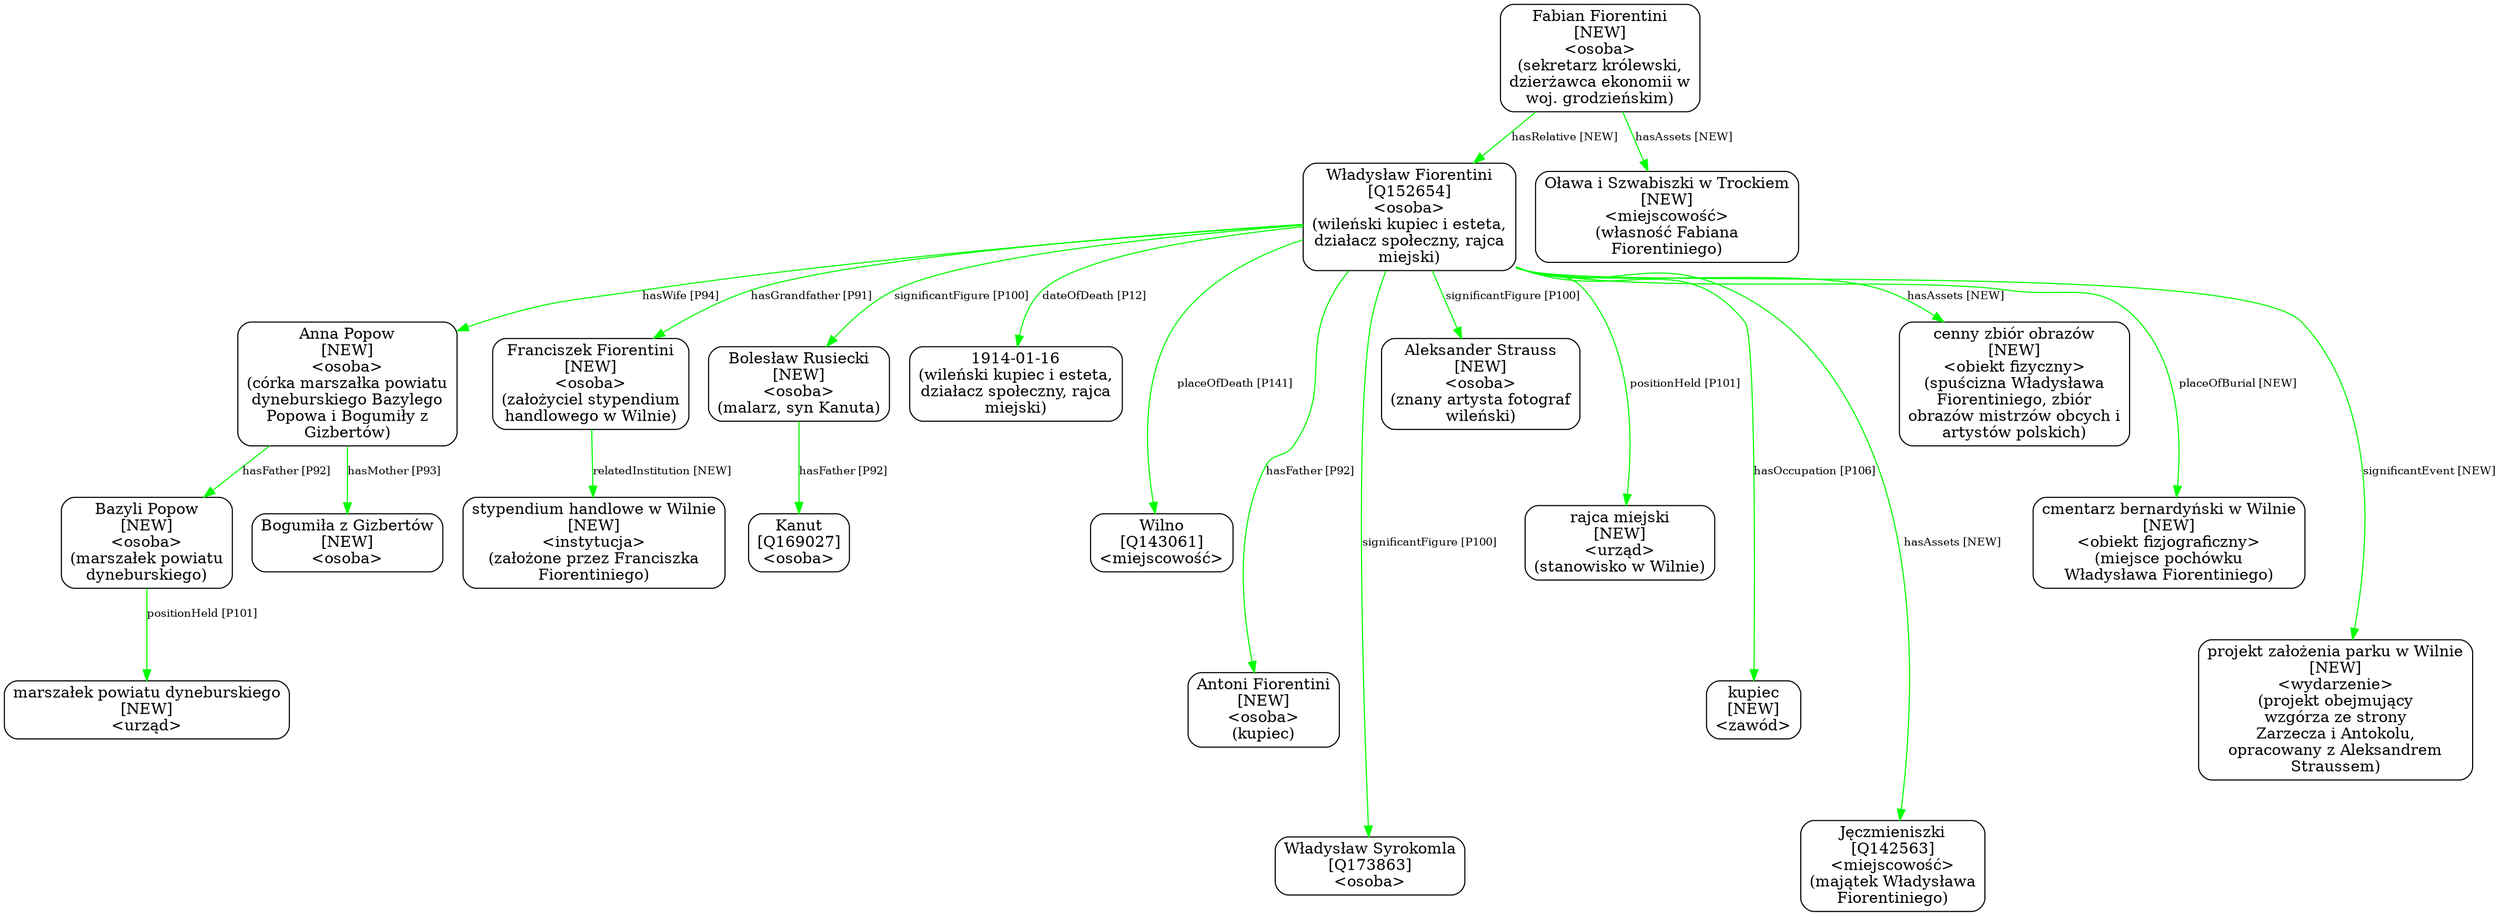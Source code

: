 digraph {
	node [shape=box,
		style=rounded
	];
	edge [fontsize=10];
	"Władysław Fiorentini
[Q152654]
<osoba>
(wileński kupiec i esteta,
działacz społeczny, rajca
miejski)"	[color=black,
		label="Władysław Fiorentini
[Q152654]
<osoba>
(wileński kupiec i esteta,
działacz społeczny, rajca
miejski)"];
	"Anna Popow
[NEW]
<osoba>
(córka marszałka powiatu
dyneburskiego Bazylego
Popowa i Bogumiły z
Gizbertów)"	[color=black,
		label="Anna Popow
[NEW]
<osoba>
(córka marszałka powiatu
dyneburskiego Bazylego
Popowa i Bogumiły z
Gizbertów)"];
	"Władysław Fiorentini
[Q152654]
<osoba>
(wileński kupiec i esteta,
działacz społeczny, rajca
miejski)" -> "Anna Popow
[NEW]
<osoba>
(córka marszałka powiatu
dyneburskiego Bazylego
Popowa i Bogumiły z
Gizbertów)"	[color=green,
		label="hasWife [P94]"];
	"Franciszek Fiorentini
[NEW]
<osoba>
(założyciel stypendium
handlowego w Wilnie)"	[color=black,
		label="Franciszek Fiorentini
[NEW]
<osoba>
(założyciel stypendium
handlowego w Wilnie)"];
	"Władysław Fiorentini
[Q152654]
<osoba>
(wileński kupiec i esteta,
działacz społeczny, rajca
miejski)" -> "Franciszek Fiorentini
[NEW]
<osoba>
(założyciel stypendium
handlowego w Wilnie)"	[color=green,
		label="hasGrandfather [P91]"];
	"Bolesław Rusiecki
[NEW]
<osoba>
(malarz, syn Kanuta)"	[color=black,
		label="Bolesław Rusiecki
[NEW]
<osoba>
(malarz, syn Kanuta)"];
	"Władysław Fiorentini
[Q152654]
<osoba>
(wileński kupiec i esteta,
działacz społeczny, rajca
miejski)" -> "Bolesław Rusiecki
[NEW]
<osoba>
(malarz, syn Kanuta)"	[color=green,
		label="significantFigure [P100]"];
	"Władysław Fiorentini
[Q152654]
<osoba>
(wileński kupiec i esteta,
działacz społeczny, rajca
miejski)" -> "1914-01-16
(wileński kupiec i esteta,
działacz społeczny, rajca
miejski)"	[color=green,
		label="dateOfDeath [P12]",
		minlen=1];
	"Władysław Fiorentini
[Q152654]
<osoba>
(wileński kupiec i esteta,
działacz społeczny, rajca
miejski)" -> "Wilno
[Q143061]
<miejscowość>"	[color=green,
		label="placeOfDeath [P141]",
		minlen=2];
	"Władysław Fiorentini
[Q152654]
<osoba>
(wileński kupiec i esteta,
działacz społeczny, rajca
miejski)" -> "Antoni Fiorentini
[NEW]
<osoba>
(kupiec)"	[color=green,
		label="hasFather [P92]",
		minlen=3];
	"Władysław Fiorentini
[Q152654]
<osoba>
(wileński kupiec i esteta,
działacz społeczny, rajca
miejski)" -> "Władysław Syrokomla
[Q173863]
<osoba>"	[color=green,
		label="significantFigure [P100]",
		minlen=4];
	"Władysław Fiorentini
[Q152654]
<osoba>
(wileński kupiec i esteta,
działacz społeczny, rajca
miejski)" -> "Aleksander Strauss
[NEW]
<osoba>
(znany artysta fotograf
wileński)"	[color=green,
		label="significantFigure [P100]",
		minlen=1];
	"Władysław Fiorentini
[Q152654]
<osoba>
(wileński kupiec i esteta,
działacz społeczny, rajca
miejski)" -> "rajca miejski
[NEW]
<urząd>
(stanowisko w Wilnie)"	[color=green,
		label="positionHeld [P101]",
		minlen=2];
	"Władysław Fiorentini
[Q152654]
<osoba>
(wileński kupiec i esteta,
działacz społeczny, rajca
miejski)" -> "kupiec
[NEW]
<zawód>"	[color=green,
		label="hasOccupation [P106]",
		minlen=3];
	"Władysław Fiorentini
[Q152654]
<osoba>
(wileński kupiec i esteta,
działacz społeczny, rajca
miejski)" -> "Jęczmieniszki
[Q142563]
<miejscowość>
(majątek Władysława
Fiorentiniego)"	[color=green,
		label="hasAssets [NEW]",
		minlen=4];
	"Władysław Fiorentini
[Q152654]
<osoba>
(wileński kupiec i esteta,
działacz społeczny, rajca
miejski)" -> "cenny zbiór obrazów
[NEW]
<obiekt fizyczny>
(spuścizna Władysława
Fiorentiniego, zbiór
obrazów mistrzów obcych i
artystów \
polskich)"	[color=green,
		label="hasAssets [NEW]",
		minlen=1];
	"Władysław Fiorentini
[Q152654]
<osoba>
(wileński kupiec i esteta,
działacz społeczny, rajca
miejski)" -> "cmentarz bernardyński w Wilnie
[NEW]
<obiekt fizjograficzny>
(miejsce pochówku
Władysława Fiorentiniego)"	[color=green,
		label="placeOfBurial [NEW]",
		minlen=2];
	"Władysław Fiorentini
[Q152654]
<osoba>
(wileński kupiec i esteta,
działacz społeczny, rajca
miejski)" -> "projekt założenia parku w Wilnie
[NEW]
<wydarzenie>
(projekt obejmujący
wzgórza ze strony
Zarzecza i Antokolu,
opracowany z \
Aleksandrem
Straussem)"	[color=green,
		label="significantEvent [NEW]",
		minlen=3];
	"Bazyli Popow
[NEW]
<osoba>
(marszałek powiatu
dyneburskiego)"	[color=black,
		label="Bazyli Popow
[NEW]
<osoba>
(marszałek powiatu
dyneburskiego)"];
	"Anna Popow
[NEW]
<osoba>
(córka marszałka powiatu
dyneburskiego Bazylego
Popowa i Bogumiły z
Gizbertów)" -> "Bazyli Popow
[NEW]
<osoba>
(marszałek powiatu
dyneburskiego)"	[color=green,
		label="hasFather [P92]"];
	"Anna Popow
[NEW]
<osoba>
(córka marszałka powiatu
dyneburskiego Bazylego
Popowa i Bogumiły z
Gizbertów)" -> "Bogumiła z Gizbertów
[NEW]
<osoba>"	[color=green,
		label="hasMother [P93]",
		minlen=1];
	"Fabian Fiorentini
[NEW]
<osoba>
(sekretarz królewski,
dzierżawca ekonomii w
woj. grodzieńskim)"	[color=black,
		label="Fabian Fiorentini
[NEW]
<osoba>
(sekretarz królewski,
dzierżawca ekonomii w
woj. grodzieńskim)"];
	"Fabian Fiorentini
[NEW]
<osoba>
(sekretarz królewski,
dzierżawca ekonomii w
woj. grodzieńskim)" -> "Władysław Fiorentini
[Q152654]
<osoba>
(wileński kupiec i esteta,
działacz społeczny, rajca
miejski)"	[color=green,
		label="hasRelative [NEW]"];
	"Fabian Fiorentini
[NEW]
<osoba>
(sekretarz królewski,
dzierżawca ekonomii w
woj. grodzieńskim)" -> "Oława i Szwabiszki w Trockiem
[NEW]
<miejscowość>
(własność Fabiana
Fiorentiniego)"	[color=green,
		label="hasAssets [NEW]",
		minlen=1];
	"Bazyli Popow
[NEW]
<osoba>
(marszałek powiatu
dyneburskiego)" -> "marszałek powiatu dyneburskiego
[NEW]
<urząd>"	[color=green,
		label="positionHeld [P101]",
		minlen=1];
	"Franciszek Fiorentini
[NEW]
<osoba>
(założyciel stypendium
handlowego w Wilnie)" -> "stypendium handlowe w Wilnie
[NEW]
<instytucja>
(założone przez Franciszka
Fiorentiniego)"	[color=green,
		label="relatedInstitution [NEW]",
		minlen=1];
	"Bolesław Rusiecki
[NEW]
<osoba>
(malarz, syn Kanuta)" -> "Kanut
[Q169027]
<osoba>"	[color=green,
		label="hasFather [P92]",
		minlen=1];
}
